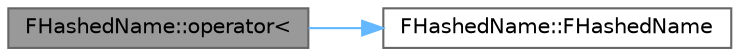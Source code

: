 digraph "FHashedName::operator&lt;"
{
 // INTERACTIVE_SVG=YES
 // LATEX_PDF_SIZE
  bgcolor="transparent";
  edge [fontname=Helvetica,fontsize=10,labelfontname=Helvetica,labelfontsize=10];
  node [fontname=Helvetica,fontsize=10,shape=box,height=0.2,width=0.4];
  rankdir="LR";
  Node1 [id="Node000001",label="FHashedName::operator\<",height=0.2,width=0.4,color="gray40", fillcolor="grey60", style="filled", fontcolor="black",tooltip="For sorting by name."];
  Node1 -> Node2 [id="edge1_Node000001_Node000002",color="steelblue1",style="solid",tooltip=" "];
  Node2 [id="Node000002",label="FHashedName::FHashedName",height=0.2,width=0.4,color="grey40", fillcolor="white", style="filled",URL="$da/d73/classFHashedName.html#a1ea5de0cb1618a0863a908e6a86ed4d5",tooltip=" "];
}
